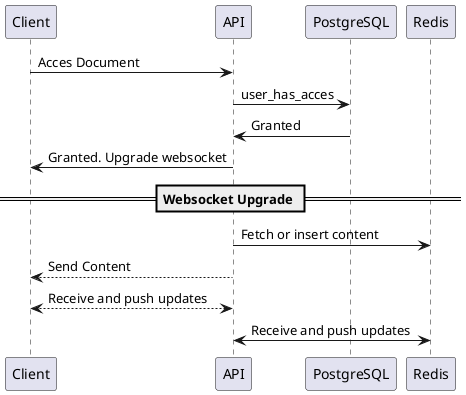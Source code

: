 
@startuml acces_doc_seq
Client -> API: Acces Document
API -> PostgreSQL: user_has_acces
PostgreSQL -> API: Granted
API -> Client: Granted. Upgrade websocket
== Websocket Upgrade ==
API -> Redis: Fetch or insert content
API --> Client: Send Content
API <--> Client: Receive and push updates
API <-> Redis: Receive and push updates
@enduml